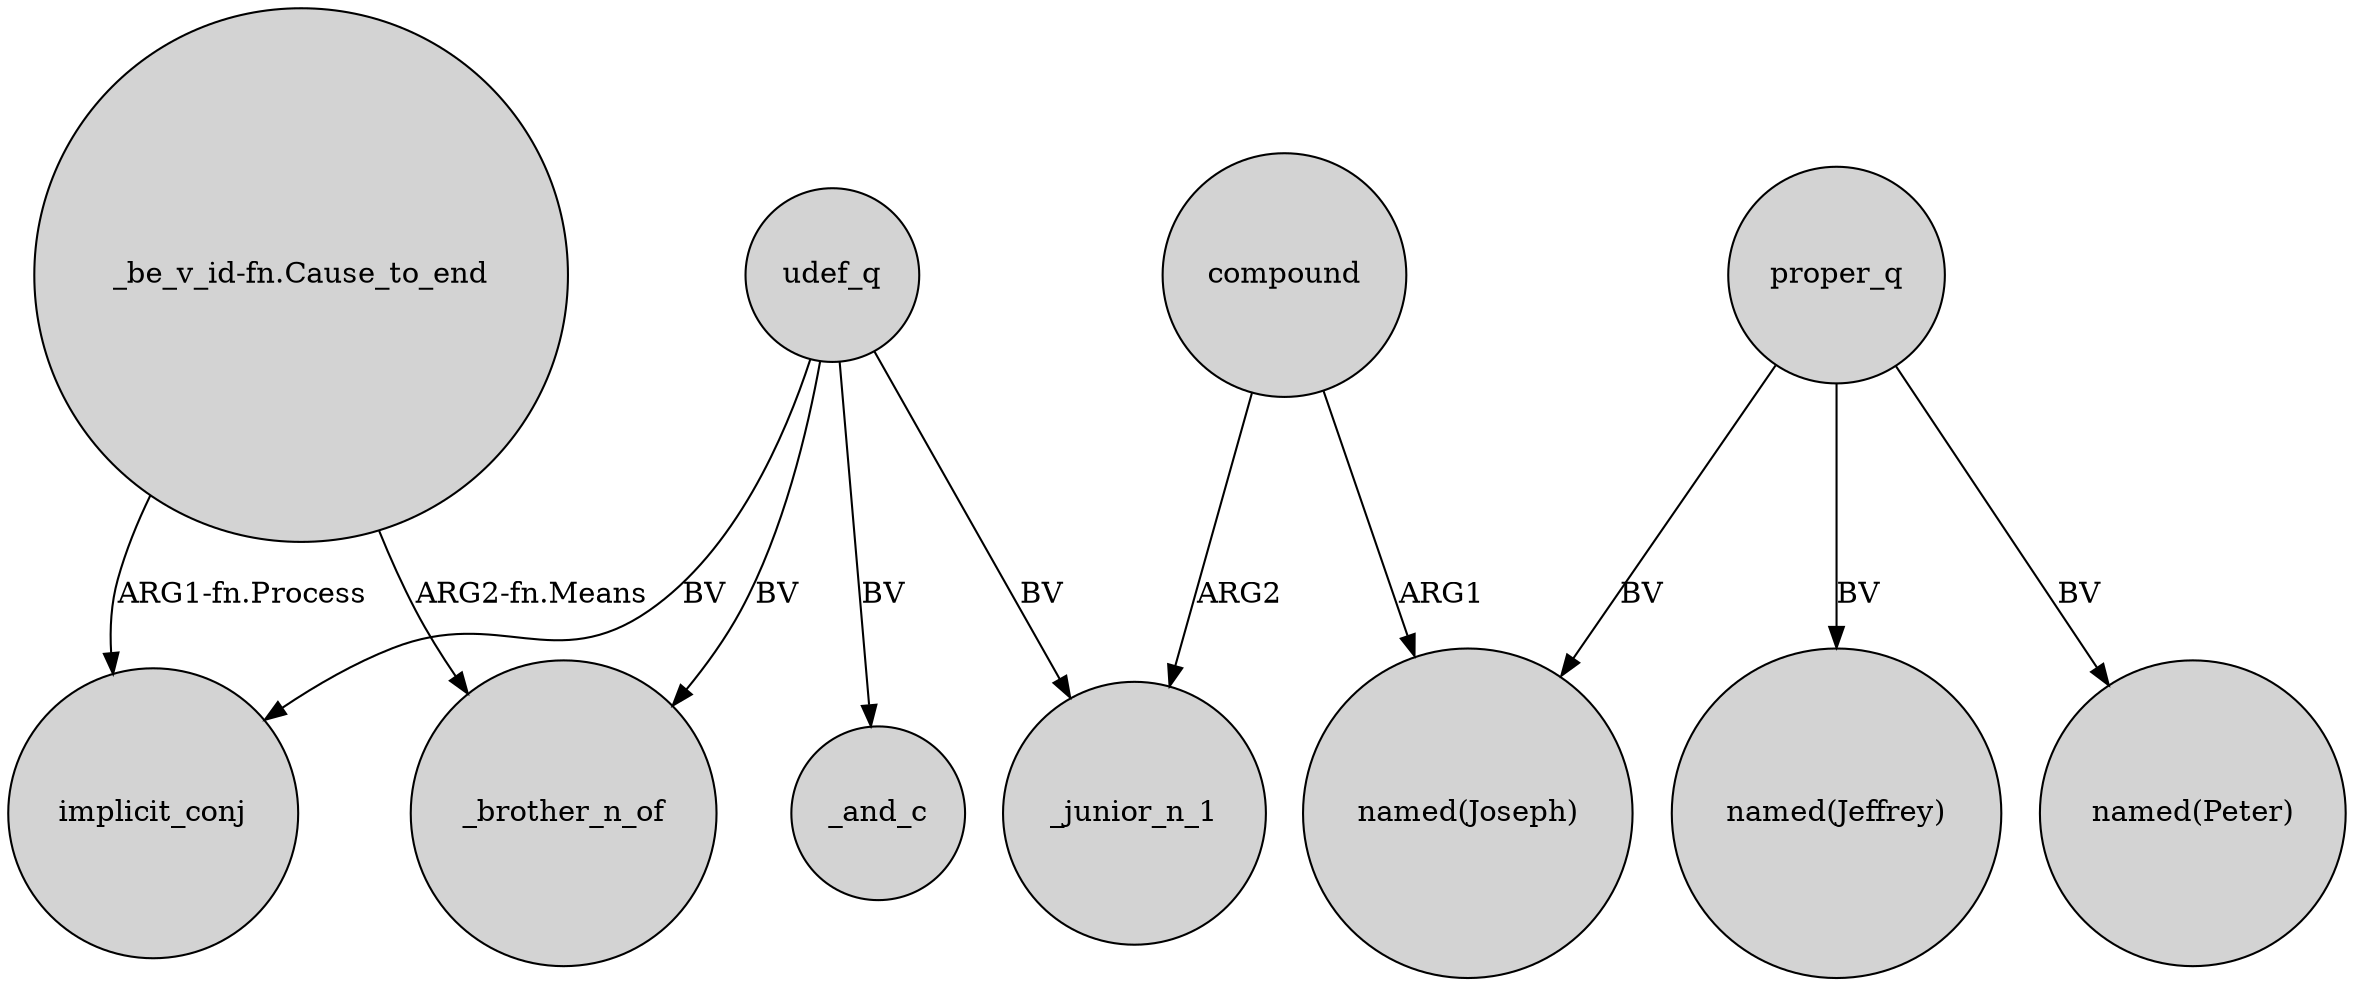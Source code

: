 digraph {
	node [shape=circle style=filled]
	udef_q -> _brother_n_of [label=BV]
	proper_q -> "named(Joseph)" [label=BV]
	udef_q -> _and_c [label=BV]
	compound -> "named(Joseph)" [label=ARG1]
	"_be_v_id-fn.Cause_to_end" -> _brother_n_of [label="ARG2-fn.Means"]
	proper_q -> "named(Jeffrey)" [label=BV]
	proper_q -> "named(Peter)" [label=BV]
	udef_q -> _junior_n_1 [label=BV]
	udef_q -> implicit_conj [label=BV]
	"_be_v_id-fn.Cause_to_end" -> implicit_conj [label="ARG1-fn.Process"]
	compound -> _junior_n_1 [label=ARG2]
}
